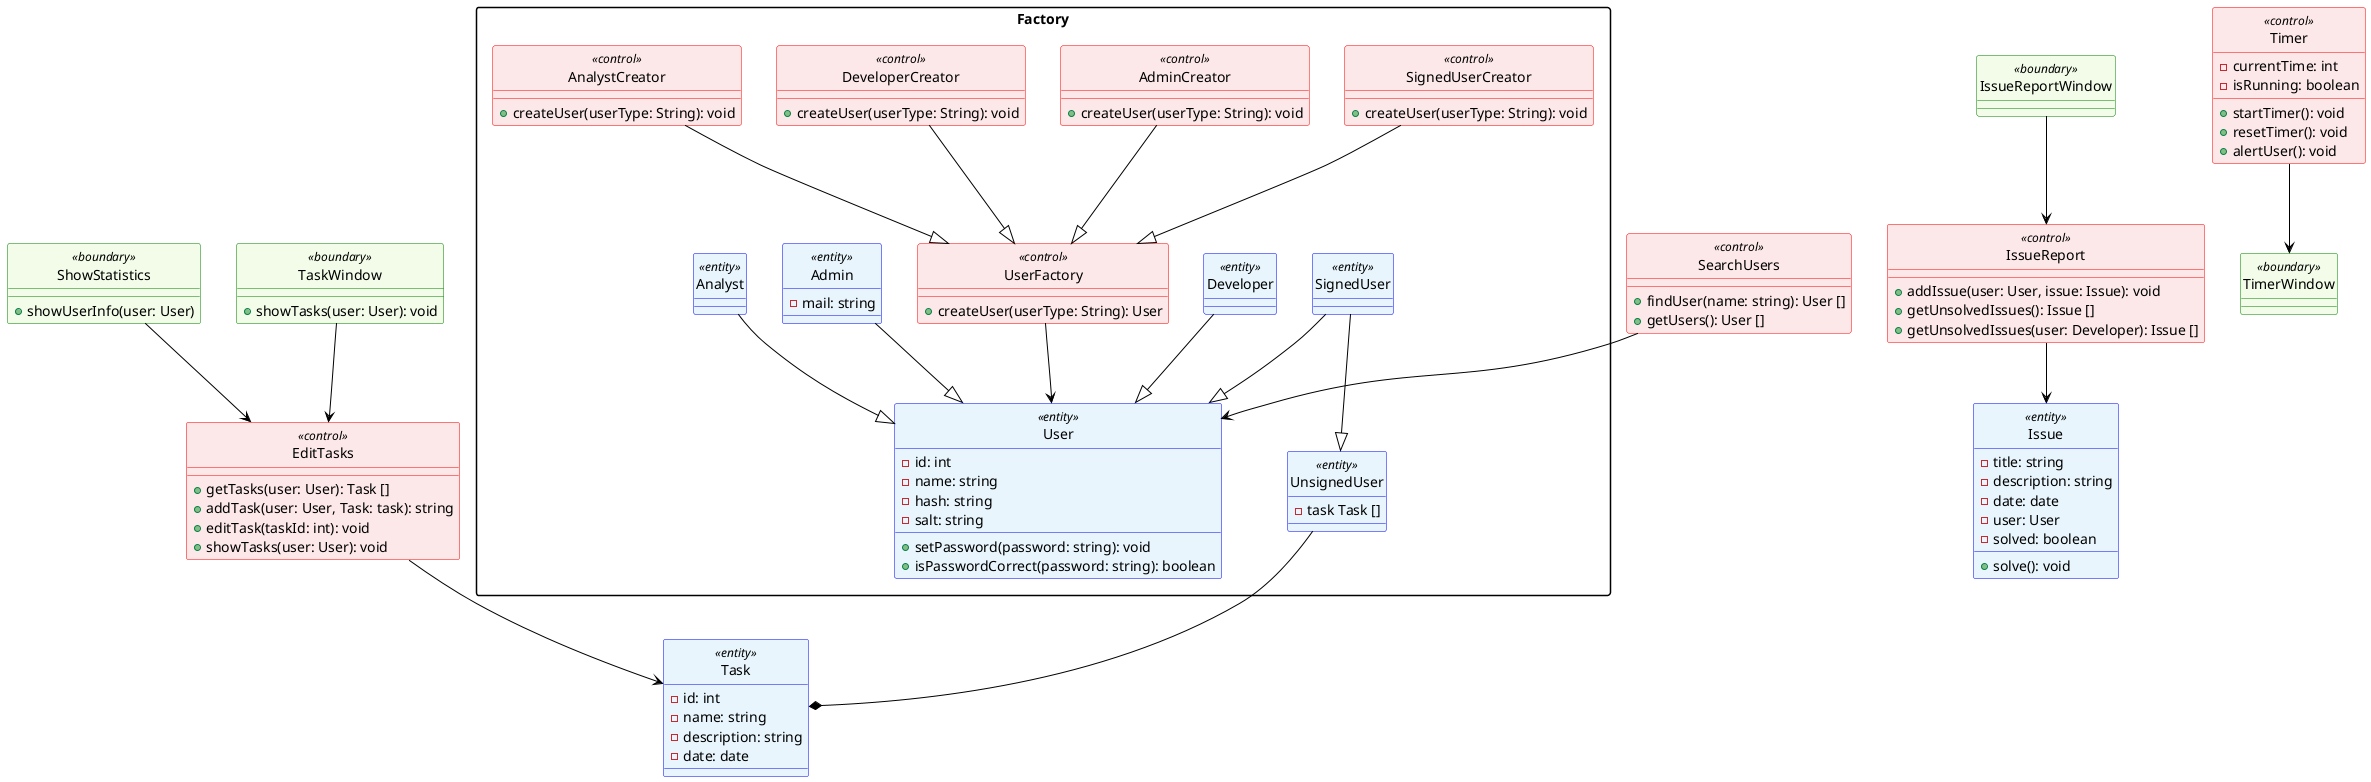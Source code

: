 @startuml Aplikacija produktivnosti in organizacije 
skinparam class {
  backgroundColor white
  borderColor #5FB8EC
  arrowColor black
}
skinparam class<<entity>> {
  backgroundColor #e8f5fc
  borderColor Blue
}
skinparam class<<control>> {
  backgroundColor #fce8e8
  borderColor Red
}
skinparam class<<boundary>> {
  backgroundColor #f2fce8
  borderColor Green
}

'skinparam shadowing false
skinparam defaultTextAlignment center
skinparam packageStyle rectangle
skinparam groupInheritance 2
hide circle
'hide members

'---------Razredi---------------------------
package Factory{
  Class User<<entity>> {
    -id: int
    -name: string
    -hash: string
    -salt: string 
    +setPassword(password: string): void
    +isPasswordCorrect(password: string): boolean
  }
  Class UserFactory<<control>>{
    +createUser(userType: String): User
  }
  Class SignedUser<<entity>>{

  }
  Class Admin<<entity>>{
    -mail: string
  }
  Class Analyst<<entity>>{

  }
  Class Developer<<entity>>{

  }
  Class UnsignedUser<<entity>> {
    -task Task []
  }
  Class SignedUserCreator<<control>>{
    +createUser(userType: String): void
  }
  Class AdminCreator<<control>>{
    +createUser(userType: String): void
  }
  Class DeveloperCreator<<control>>{
    +createUser(userType: String): void
  }
  Class AnalystCreator<<control>>{
    +createUser(userType: String): void
  }
}

Class ShowStatistics<<boundary>>{
  +showUserInfo(user: User)
}
Class Task<<entity>>{
  -id: int
  -name: string
  -description: string
  -date: date
}
class EditTasks<<control>>{
  +getTasks(user: User): Task []
  +addTask(user: User, Task: task): string
  +editTask(taskId: int): void
  +showTasks(user: User): void
}
class TaskWindow<<boundary>>{
  +showTasks(user: User): void
}
Class Issue<<entity>>{
  -title: string
  -description: string
  -date: date
  -user: User
  -solved: boolean
  +solve(): void
}
Class IssueReport<<control>>{
  +addIssue(user: User, issue: Issue): void
  +getUnsolvedIssues(): Issue []
  +getUnsolvedIssues(user: Developer): Issue []
}
Class IssueReportWindow<<boundary>>

Class SearchUsers<<control>>{
  +findUser(name: string): User []
  +getUsers(): User []
}

' obvestiUsera - ko čas poteče, naredi popup al whatever. (better name pls)
' also a rabmo dodatne atribute/funkcije za pavzo?
Class Timer<<control>>{
  -currentTime: int
  -isRunning: boolean
  +startTimer(): void
  +resetTimer(): void
  +alertUser(): void
}
Class TimerWindow<<boundary>>{
  
}


'------Povezave-----------------------
UnsignedUser --* Task
EditTasks --> Task
TaskWindow --> EditTasks
IssueReport --> Issue
IssueReportWindow --> IssueReport
SearchUsers --> User
Timer --> TimerWindow
SignedUser --|> User
SignedUser --|> UnsignedUser
Analyst --|> User
Admin --|> User
Developer --|> User
ShowStatistics --> EditTasks
UserFactory --> User
SignedUserCreator --|> UserFactory
DeveloperCreator --|> UserFactory
AnalystCreator --|> UserFactory
AdminCreator --|> UserFactory
@enduml

' extra notes
' - a se bolj fokusiramo da je čim boljši diagram al da
'    bo vse na diagramu dejansko implementirano?
' - kako pokažeš google calendar lol
' loči Usera na frontend in backend z adapterjem
' načrtovalske vzorce se na koncu označi na diagramu
' POVEŽI ZASLONSKE MASKE SKUPAJ!
' logina ni treba dat noter.